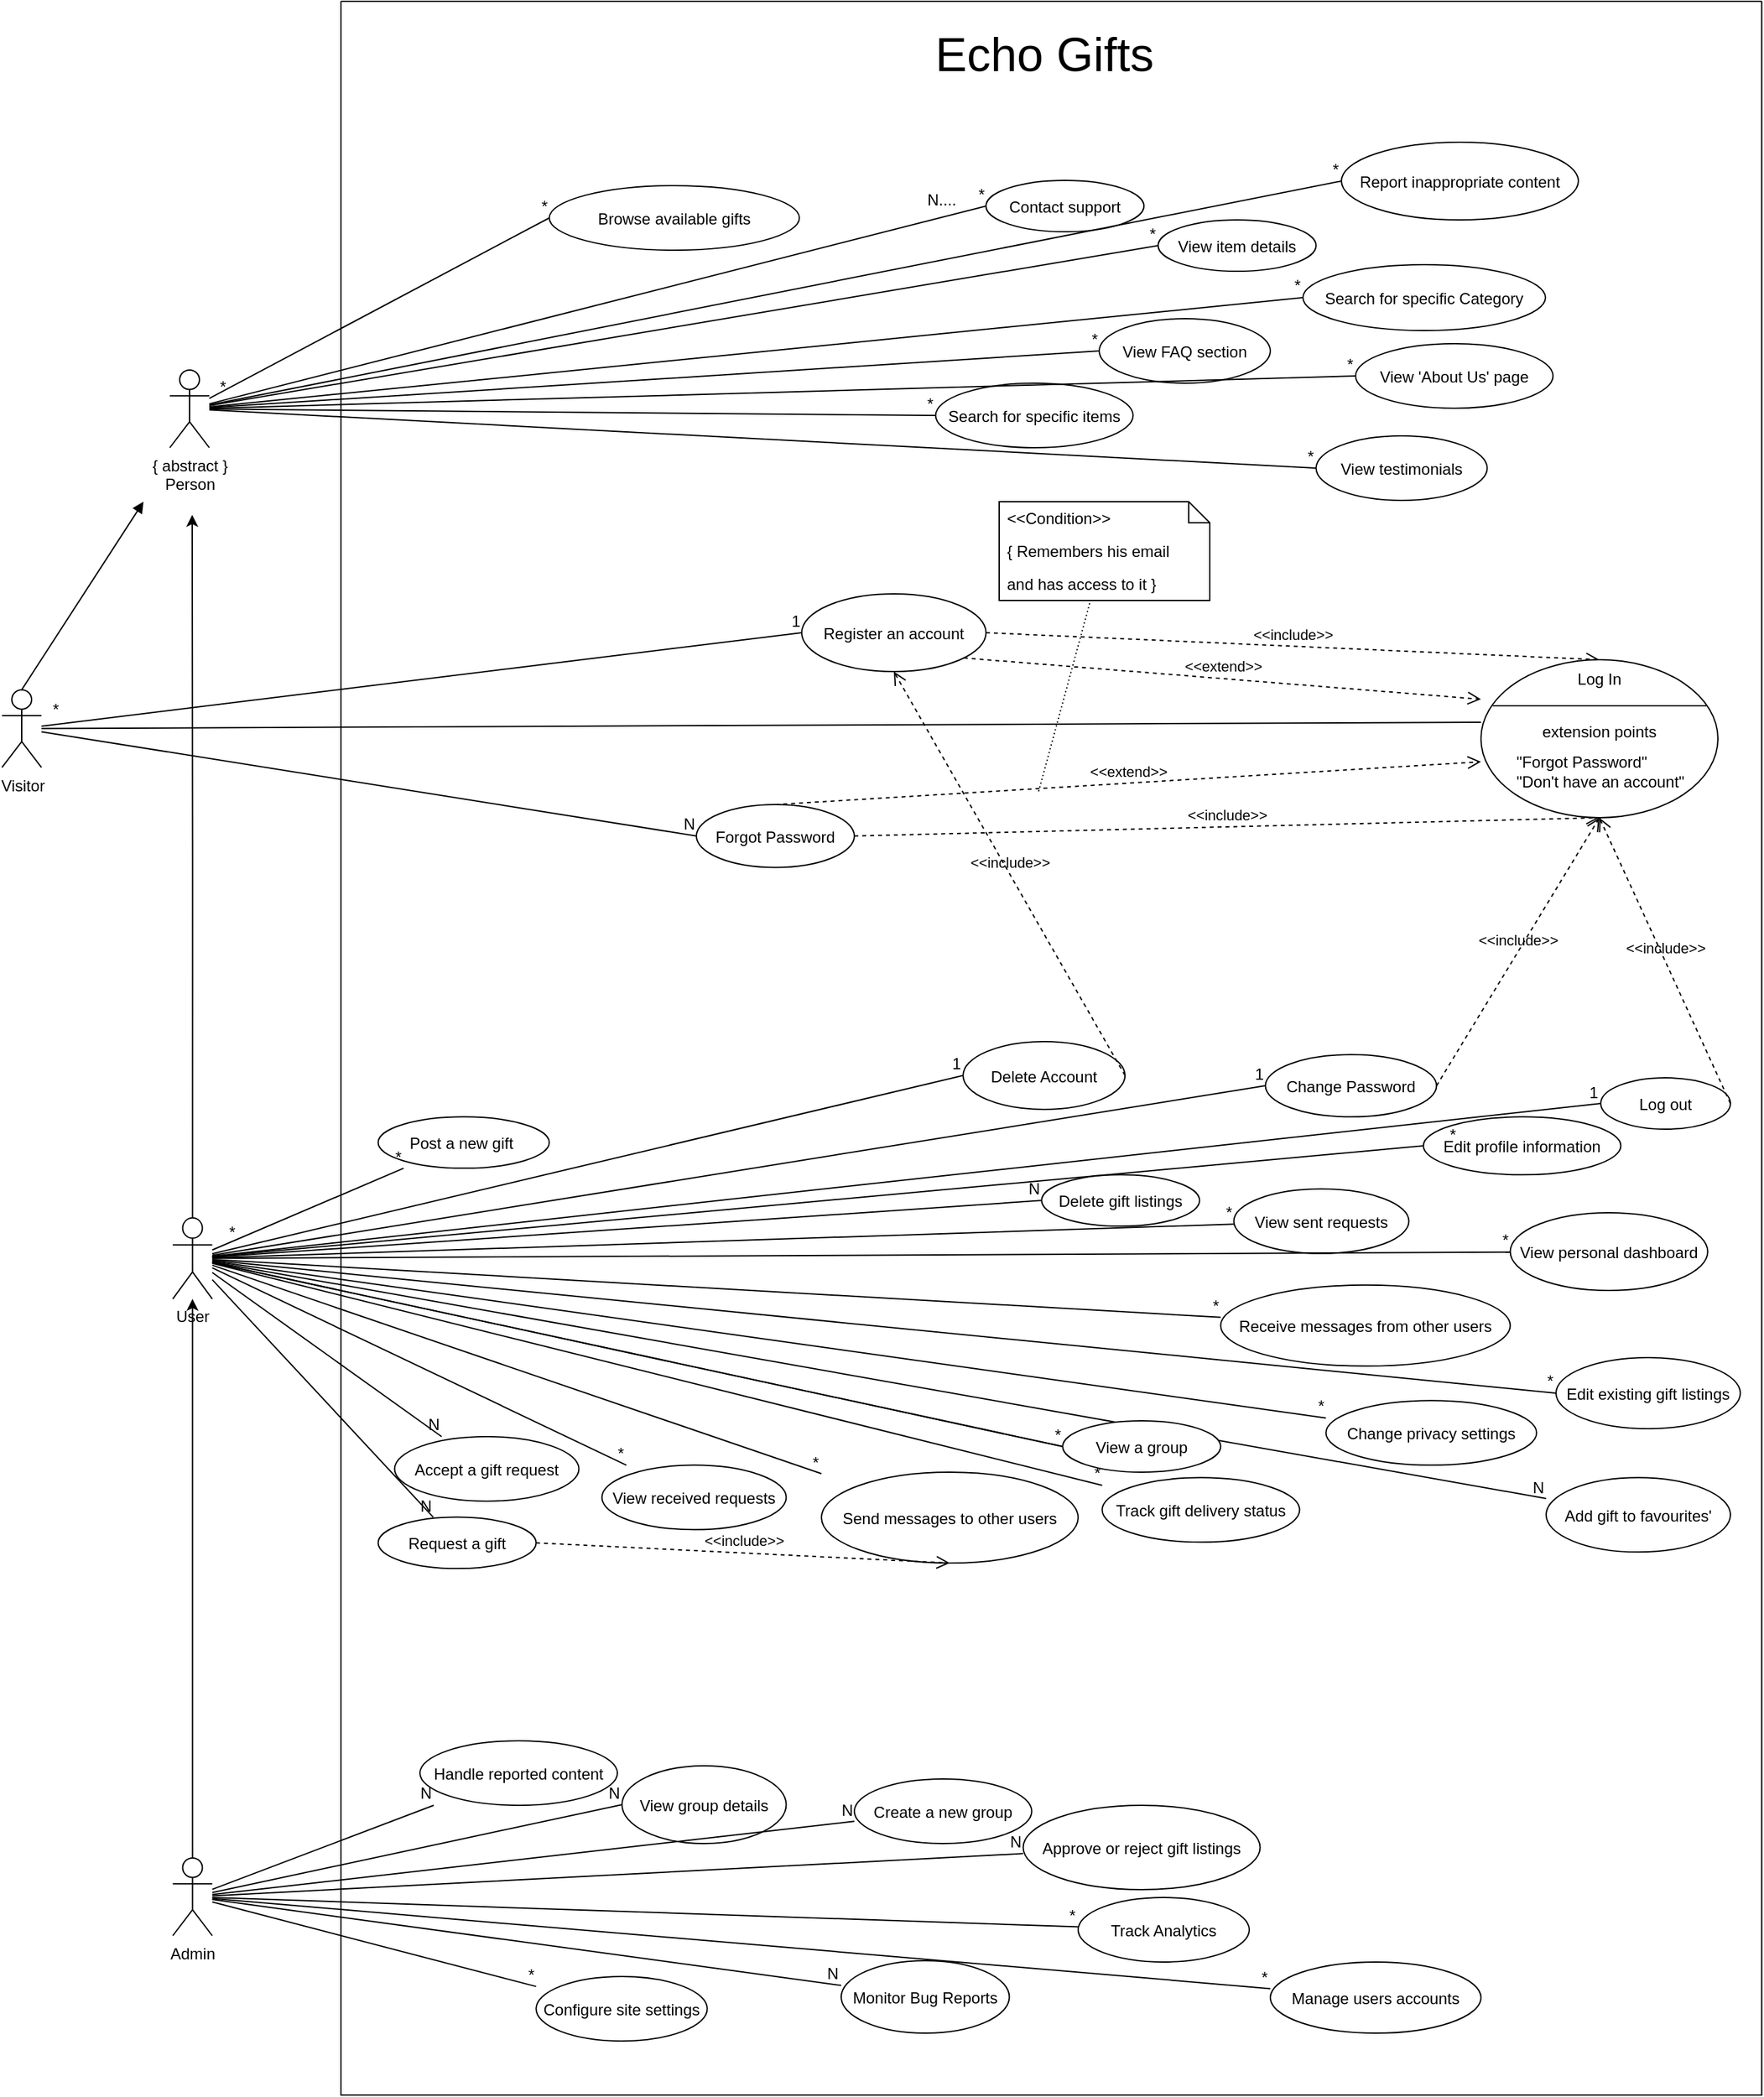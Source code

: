 <mxfile version="26.2.2">
  <diagram id="7AabvcQ5PqK9tYl_Zeco" name="Page-1">
    <mxGraphModel dx="1345" dy="1111" grid="1" gridSize="10" guides="1" tooltips="1" connect="1" arrows="1" fold="1" page="1" pageScale="1" pageWidth="827" pageHeight="1169" math="0" shadow="0">
      <root>
        <mxCell id="0" />
        <mxCell id="1" parent="0" />
        <mxCell id="e1KFGeW7uWI1qzYVCgny-10" value="&lt;div&gt;{ abstract }&lt;/div&gt;&lt;div&gt;Person&lt;/div&gt;" style="shape=umlActor;verticalLabelPosition=bottom;verticalAlign=top;html=1;outlineConnect=0;" vertex="1" parent="1">
          <mxGeometry x="400" y="920" width="30" height="59" as="geometry" />
        </mxCell>
        <mxCell id="e1KFGeW7uWI1qzYVCgny-11" style="edgeStyle=orthogonalEdgeStyle;rounded=0;orthogonalLoop=1;jettySize=auto;html=1;exitX=0.5;exitY=0;exitDx=0;exitDy=0;exitPerimeter=0;" edge="1" parent="1" source="e1KFGeW7uWI1qzYVCgny-35">
          <mxGeometry relative="1" as="geometry">
            <mxPoint x="417" y="1030" as="targetPoint" />
          </mxGeometry>
        </mxCell>
        <mxCell id="e1KFGeW7uWI1qzYVCgny-12" value="" style="endArrow=none;html=1;rounded=0;entryX=0;entryY=0.5;entryDx=0;entryDy=0;" edge="1" parent="1" source="e1KFGeW7uWI1qzYVCgny-10" target="e1KFGeW7uWI1qzYVCgny-25">
          <mxGeometry relative="1" as="geometry">
            <mxPoint x="466" y="960" as="sourcePoint" />
            <mxPoint x="721" y="829" as="targetPoint" />
          </mxGeometry>
        </mxCell>
        <mxCell id="e1KFGeW7uWI1qzYVCgny-13" value="*" style="resizable=0;html=1;whiteSpace=wrap;align=right;verticalAlign=bottom;" connectable="0" vertex="1" parent="e1KFGeW7uWI1qzYVCgny-12">
          <mxGeometry x="1" relative="1" as="geometry" />
        </mxCell>
        <mxCell id="e1KFGeW7uWI1qzYVCgny-14" value="*" style="text;html=1;align=center;verticalAlign=middle;resizable=0;points=[];autosize=1;strokeColor=none;fillColor=none;" vertex="1" parent="1">
          <mxGeometry x="425" y="918" width="30" height="30" as="geometry" />
        </mxCell>
        <mxCell id="e1KFGeW7uWI1qzYVCgny-15" value="" style="swimlane;startSize=0;" vertex="1" parent="1">
          <mxGeometry x="530" y="640" width="1079.25" height="1590" as="geometry" />
        </mxCell>
        <mxCell id="e1KFGeW7uWI1qzYVCgny-16" value="&lt;font style=&quot;font-size: 36px;&quot;&gt;Echo Gifts&lt;/font&gt;" style="text;html=1;align=center;verticalAlign=middle;resizable=0;points=[];autosize=1;strokeColor=none;fillColor=none;" vertex="1" parent="e1KFGeW7uWI1qzYVCgny-15">
          <mxGeometry x="439.1" y="10" width="190" height="60" as="geometry" />
        </mxCell>
        <mxCell id="e1KFGeW7uWI1qzYVCgny-17" value="Contact support" style="shape=ellipse;" vertex="1" parent="e1KFGeW7uWI1qzYVCgny-15">
          <mxGeometry x="490" y="136" width="120" height="39" as="geometry" />
        </mxCell>
        <mxCell id="e1KFGeW7uWI1qzYVCgny-18" value="N...." style="text;html=1;align=center;verticalAlign=middle;resizable=0;points=[];autosize=1;strokeColor=none;fillColor=none;" vertex="1" parent="e1KFGeW7uWI1qzYVCgny-15">
          <mxGeometry x="430.75" y="136" width="50" height="30" as="geometry" />
        </mxCell>
        <mxCell id="e1KFGeW7uWI1qzYVCgny-19" value="View testimonials" style="shape=ellipse;" vertex="1" parent="e1KFGeW7uWI1qzYVCgny-15">
          <mxGeometry x="740.75" y="330" width="130" height="49" as="geometry" />
        </mxCell>
        <mxCell id="e1KFGeW7uWI1qzYVCgny-20" value="View FAQ section" style="shape=ellipse;" vertex="1" parent="e1KFGeW7uWI1qzYVCgny-15">
          <mxGeometry x="576" y="241" width="130" height="49" as="geometry" />
        </mxCell>
        <mxCell id="e1KFGeW7uWI1qzYVCgny-21" value="View &#39;About Us&#39; page" style="shape=ellipse;" vertex="1" parent="e1KFGeW7uWI1qzYVCgny-15">
          <mxGeometry x="770.75" y="260" width="150" height="49" as="geometry" />
        </mxCell>
        <mxCell id="e1KFGeW7uWI1qzYVCgny-22" value="Report inappropriate content" style="shape=ellipse;" vertex="1" parent="e1KFGeW7uWI1qzYVCgny-15">
          <mxGeometry x="760" y="107" width="180" height="59" as="geometry" />
        </mxCell>
        <mxCell id="e1KFGeW7uWI1qzYVCgny-23" value="Search for specific Category" style="shape=ellipse;" vertex="1" parent="e1KFGeW7uWI1qzYVCgny-15">
          <mxGeometry x="730.75" y="200" width="184.25" height="50" as="geometry" />
        </mxCell>
        <mxCell id="e1KFGeW7uWI1qzYVCgny-24" value="View item details" style="shape=ellipse;" vertex="1" parent="e1KFGeW7uWI1qzYVCgny-15">
          <mxGeometry x="620.75" y="166" width="120" height="39" as="geometry" />
        </mxCell>
        <mxCell id="e1KFGeW7uWI1qzYVCgny-25" value="Browse available gifts" style="shape=ellipse;" vertex="1" parent="e1KFGeW7uWI1qzYVCgny-15">
          <mxGeometry x="158.25" y="140" width="190" height="49" as="geometry" />
        </mxCell>
        <mxCell id="e1KFGeW7uWI1qzYVCgny-26" value="Search for specific items" style="shape=ellipse;" vertex="1" parent="e1KFGeW7uWI1qzYVCgny-15">
          <mxGeometry x="451.75" y="290" width="150" height="49" as="geometry" />
        </mxCell>
        <mxCell id="e1KFGeW7uWI1qzYVCgny-27" value="Track Analytics" style="shape=ellipse;" vertex="1" parent="e1KFGeW7uWI1qzYVCgny-15">
          <mxGeometry x="560" y="1440" width="130" height="49" as="geometry" />
        </mxCell>
        <mxCell id="e1KFGeW7uWI1qzYVCgny-28" value="Create a new group" style="shape=ellipse;" vertex="1" parent="e1KFGeW7uWI1qzYVCgny-15">
          <mxGeometry x="390" y="1350" width="134.75" height="49" as="geometry" />
        </mxCell>
        <mxCell id="e1KFGeW7uWI1qzYVCgny-29" value="View group details" style="shape=ellipse;" vertex="1" parent="e1KFGeW7uWI1qzYVCgny-15">
          <mxGeometry x="213.5" y="1340" width="124.75" height="59" as="geometry" />
        </mxCell>
        <mxCell id="e1KFGeW7uWI1qzYVCgny-30" value="Manage users accounts" style="shape=ellipse;" vertex="1" parent="e1KFGeW7uWI1qzYVCgny-15">
          <mxGeometry x="706" y="1489" width="160" height="54" as="geometry" />
        </mxCell>
        <mxCell id="e1KFGeW7uWI1qzYVCgny-31" value="Approve or reject gift listings" style="shape=ellipse;" vertex="1" parent="e1KFGeW7uWI1qzYVCgny-15">
          <mxGeometry x="518.25" y="1370" width="180" height="64" as="geometry" />
        </mxCell>
        <mxCell id="e1KFGeW7uWI1qzYVCgny-32" value="Monitor Bug Reports" style="shape=ellipse;" vertex="1" parent="e1KFGeW7uWI1qzYVCgny-15">
          <mxGeometry x="380" y="1488" width="127.75" height="55" as="geometry" />
        </mxCell>
        <mxCell id="e1KFGeW7uWI1qzYVCgny-33" value="Handle reported content" style="shape=ellipse;" vertex="1" parent="e1KFGeW7uWI1qzYVCgny-15">
          <mxGeometry x="60" y="1321" width="150" height="49" as="geometry" />
        </mxCell>
        <mxCell id="e1KFGeW7uWI1qzYVCgny-34" value="Configure site settings" style="shape=ellipse;" vertex="1" parent="e1KFGeW7uWI1qzYVCgny-15">
          <mxGeometry x="148.25" y="1500" width="130" height="49" as="geometry" />
        </mxCell>
        <mxCell id="e1KFGeW7uWI1qzYVCgny-35" value="User" style="shape=umlActor;verticalLabelPosition=bottom;verticalAlign=top;html=1;outlineConnect=0;" vertex="1" parent="e1KFGeW7uWI1qzYVCgny-15">
          <mxGeometry x="-127.75" y="923.93" width="30" height="61.5" as="geometry" />
        </mxCell>
        <mxCell id="e1KFGeW7uWI1qzYVCgny-36" value="Post a new gift " style="shape=ellipse;" vertex="1" parent="e1KFGeW7uWI1qzYVCgny-15">
          <mxGeometry x="28.25" y="847.18" width="130" height="39" as="geometry" />
        </mxCell>
        <mxCell id="e1KFGeW7uWI1qzYVCgny-37" value="Request a gift" style="shape=ellipse;" vertex="1" parent="e1KFGeW7uWI1qzYVCgny-15">
          <mxGeometry x="28.25" y="1151.18" width="120" height="39" as="geometry" />
        </mxCell>
        <mxCell id="e1KFGeW7uWI1qzYVCgny-38" value="Accept a gift request" style="shape=ellipse;" vertex="1" parent="e1KFGeW7uWI1qzYVCgny-15">
          <mxGeometry x="40.75" y="1090" width="140" height="49" as="geometry" />
        </mxCell>
        <mxCell id="e1KFGeW7uWI1qzYVCgny-39" value="View received requests" style="shape=ellipse;" vertex="1" parent="e1KFGeW7uWI1qzYVCgny-15">
          <mxGeometry x="198.25" y="1111.68" width="140" height="49" as="geometry" />
        </mxCell>
        <mxCell id="e1KFGeW7uWI1qzYVCgny-40" value="Edit profile information" style="shape=ellipse;" vertex="1" parent="e1KFGeW7uWI1qzYVCgny-15">
          <mxGeometry x="822.25" y="847.18" width="150" height="44" as="geometry" />
        </mxCell>
        <mxCell id="e1KFGeW7uWI1qzYVCgny-41" value="Edit existing gift listings" style="shape=ellipse;" vertex="1" parent="e1KFGeW7uWI1qzYVCgny-15">
          <mxGeometry x="923" y="1030" width="140" height="54" as="geometry" />
        </mxCell>
        <mxCell id="e1KFGeW7uWI1qzYVCgny-42" value="View personal dashboard" style="shape=ellipse;" vertex="1" parent="e1KFGeW7uWI1qzYVCgny-15">
          <mxGeometry x="888.25" y="920" width="150" height="59" as="geometry" />
        </mxCell>
        <mxCell id="e1KFGeW7uWI1qzYVCgny-43" value="Log out" style="shape=ellipse;" vertex="1" parent="e1KFGeW7uWI1qzYVCgny-15">
          <mxGeometry x="957" y="817.5" width="98.5" height="39" as="geometry" />
        </mxCell>
        <mxCell id="e1KFGeW7uWI1qzYVCgny-44" value="Change Password" style="shape=ellipse;" vertex="1" parent="e1KFGeW7uWI1qzYVCgny-15">
          <mxGeometry x="702.25" y="799.93" width="130" height="47.25" as="geometry" />
        </mxCell>
        <mxCell id="e1KFGeW7uWI1qzYVCgny-45" value="View sent requests" style="shape=ellipse;" vertex="1" parent="e1KFGeW7uWI1qzYVCgny-15">
          <mxGeometry x="678.25" y="901.93" width="133" height="49" as="geometry" />
        </mxCell>
        <mxCell id="e1KFGeW7uWI1qzYVCgny-46" value="Track gift delivery status" style="shape=ellipse;" vertex="1" parent="e1KFGeW7uWI1qzYVCgny-15">
          <mxGeometry x="578.25" y="1121.18" width="150" height="49" as="geometry" />
        </mxCell>
        <mxCell id="e1KFGeW7uWI1qzYVCgny-47" value="Receive messages from other users" style="shape=ellipse;" vertex="1" parent="e1KFGeW7uWI1qzYVCgny-15">
          <mxGeometry x="668.25" y="974.93" width="220" height="61.5" as="geometry" />
        </mxCell>
        <mxCell id="e1KFGeW7uWI1qzYVCgny-48" value="Change privacy settings" style="shape=ellipse;" vertex="1" parent="e1KFGeW7uWI1qzYVCgny-15">
          <mxGeometry x="748.25" y="1062.68" width="160" height="49" as="geometry" />
        </mxCell>
        <mxCell id="e1KFGeW7uWI1qzYVCgny-49" style="edgeStyle=orthogonalEdgeStyle;rounded=0;orthogonalLoop=1;jettySize=auto;html=1;exitX=0.5;exitY=1;exitDx=0;exitDy=0;" edge="1" parent="e1KFGeW7uWI1qzYVCgny-15" source="e1KFGeW7uWI1qzYVCgny-48" target="e1KFGeW7uWI1qzYVCgny-48">
          <mxGeometry relative="1" as="geometry" />
        </mxCell>
        <mxCell id="e1KFGeW7uWI1qzYVCgny-50" value="Send messages to other users" style="shape=ellipse;" vertex="1" parent="e1KFGeW7uWI1qzYVCgny-15">
          <mxGeometry x="365" y="1117" width="195" height="69" as="geometry" />
        </mxCell>
        <mxCell id="e1KFGeW7uWI1qzYVCgny-51" value="Delete Account" style="shape=ellipse;" vertex="1" parent="e1KFGeW7uWI1qzYVCgny-15">
          <mxGeometry x="472.6" y="790" width="123" height="51.5" as="geometry" />
        </mxCell>
        <mxCell id="e1KFGeW7uWI1qzYVCgny-52" value="Add gift to favourites&#39;" style="shape=ellipse;" vertex="1" parent="e1KFGeW7uWI1qzYVCgny-15">
          <mxGeometry x="915.5" y="1121.18" width="140" height="56.5" as="geometry" />
        </mxCell>
        <mxCell id="e1KFGeW7uWI1qzYVCgny-53" value="Delete gift listings" style="shape=ellipse;" vertex="1" parent="e1KFGeW7uWI1qzYVCgny-15">
          <mxGeometry x="532.25" y="891.18" width="120" height="39" as="geometry" />
        </mxCell>
        <mxCell id="e1KFGeW7uWI1qzYVCgny-54" value="" style="endArrow=none;html=1;rounded=0;" edge="1" parent="e1KFGeW7uWI1qzYVCgny-15" source="e1KFGeW7uWI1qzYVCgny-35" target="e1KFGeW7uWI1qzYVCgny-36">
          <mxGeometry relative="1" as="geometry">
            <mxPoint x="-237.75" y="678" as="sourcePoint" />
            <mxPoint x="277.25" y="697" as="targetPoint" />
          </mxGeometry>
        </mxCell>
        <mxCell id="e1KFGeW7uWI1qzYVCgny-55" value="*" style="resizable=0;html=1;whiteSpace=wrap;align=right;verticalAlign=bottom;" connectable="0" vertex="1" parent="e1KFGeW7uWI1qzYVCgny-54">
          <mxGeometry x="1" relative="1" as="geometry" />
        </mxCell>
        <mxCell id="e1KFGeW7uWI1qzYVCgny-56" value="" style="endArrow=none;html=1;rounded=0;" edge="1" parent="e1KFGeW7uWI1qzYVCgny-15" source="e1KFGeW7uWI1qzYVCgny-35" target="e1KFGeW7uWI1qzYVCgny-37">
          <mxGeometry relative="1" as="geometry">
            <mxPoint x="-75.25" y="750" as="sourcePoint" />
            <mxPoint x="439.75" y="769" as="targetPoint" />
          </mxGeometry>
        </mxCell>
        <mxCell id="e1KFGeW7uWI1qzYVCgny-57" value="N" style="resizable=0;html=1;whiteSpace=wrap;align=right;verticalAlign=bottom;" connectable="0" vertex="1" parent="e1KFGeW7uWI1qzYVCgny-56">
          <mxGeometry x="1" relative="1" as="geometry" />
        </mxCell>
        <mxCell id="e1KFGeW7uWI1qzYVCgny-58" value="" style="endArrow=none;html=1;rounded=0;" edge="1" parent="e1KFGeW7uWI1qzYVCgny-15" source="e1KFGeW7uWI1qzYVCgny-35" target="e1KFGeW7uWI1qzYVCgny-38">
          <mxGeometry relative="1" as="geometry">
            <mxPoint x="88.25" y="730" as="sourcePoint" />
            <mxPoint x="603.25" y="749" as="targetPoint" />
          </mxGeometry>
        </mxCell>
        <mxCell id="e1KFGeW7uWI1qzYVCgny-59" value="N" style="resizable=0;html=1;whiteSpace=wrap;align=right;verticalAlign=bottom;" connectable="0" vertex="1" parent="e1KFGeW7uWI1qzYVCgny-58">
          <mxGeometry x="1" relative="1" as="geometry" />
        </mxCell>
        <mxCell id="e1KFGeW7uWI1qzYVCgny-60" value="*" style="text;html=1;align=center;verticalAlign=middle;resizable=0;points=[];autosize=1;strokeColor=none;fillColor=none;" vertex="1" parent="e1KFGeW7uWI1qzYVCgny-15">
          <mxGeometry x="-97.75" y="920" width="30" height="30" as="geometry" />
        </mxCell>
        <mxCell id="e1KFGeW7uWI1qzYVCgny-61" value="" style="endArrow=none;html=1;rounded=0;entryX=0;entryY=0.5;entryDx=0;entryDy=0;" edge="1" parent="e1KFGeW7uWI1qzYVCgny-15" source="e1KFGeW7uWI1qzYVCgny-35" target="e1KFGeW7uWI1qzYVCgny-53">
          <mxGeometry relative="1" as="geometry">
            <mxPoint x="-207.75" y="708" as="sourcePoint" />
            <mxPoint x="307.25" y="727" as="targetPoint" />
          </mxGeometry>
        </mxCell>
        <mxCell id="e1KFGeW7uWI1qzYVCgny-62" value="N" style="resizable=0;html=1;whiteSpace=wrap;align=right;verticalAlign=bottom;" connectable="0" vertex="1" parent="e1KFGeW7uWI1qzYVCgny-61">
          <mxGeometry x="1" relative="1" as="geometry" />
        </mxCell>
        <mxCell id="e1KFGeW7uWI1qzYVCgny-63" value="" style="endArrow=none;html=1;rounded=0;" edge="1" parent="e1KFGeW7uWI1qzYVCgny-15" source="e1KFGeW7uWI1qzYVCgny-35" target="e1KFGeW7uWI1qzYVCgny-39">
          <mxGeometry relative="1" as="geometry">
            <mxPoint x="-197.75" y="718" as="sourcePoint" />
            <mxPoint x="317.25" y="737" as="targetPoint" />
          </mxGeometry>
        </mxCell>
        <mxCell id="e1KFGeW7uWI1qzYVCgny-64" value="*" style="resizable=0;html=1;whiteSpace=wrap;align=right;verticalAlign=bottom;" connectable="0" vertex="1" parent="e1KFGeW7uWI1qzYVCgny-63">
          <mxGeometry x="1" relative="1" as="geometry" />
        </mxCell>
        <mxCell id="e1KFGeW7uWI1qzYVCgny-65" value="" style="endArrow=none;html=1;rounded=0;entryX=0;entryY=0.5;entryDx=0;entryDy=0;" edge="1" parent="e1KFGeW7uWI1qzYVCgny-15" source="e1KFGeW7uWI1qzYVCgny-35" target="e1KFGeW7uWI1qzYVCgny-40">
          <mxGeometry relative="1" as="geometry">
            <mxPoint x="-187.75" y="728" as="sourcePoint" />
            <mxPoint x="327.25" y="747" as="targetPoint" />
          </mxGeometry>
        </mxCell>
        <mxCell id="e1KFGeW7uWI1qzYVCgny-66" value="*" style="resizable=0;html=1;whiteSpace=wrap;align=right;verticalAlign=bottom;" connectable="0" vertex="1" parent="e1KFGeW7uWI1qzYVCgny-65">
          <mxGeometry x="1" relative="1" as="geometry">
            <mxPoint x="26" as="offset" />
          </mxGeometry>
        </mxCell>
        <mxCell id="e1KFGeW7uWI1qzYVCgny-67" value="" style="endArrow=none;html=1;rounded=0;entryX=0;entryY=0.5;entryDx=0;entryDy=0;" edge="1" parent="e1KFGeW7uWI1qzYVCgny-15" source="e1KFGeW7uWI1qzYVCgny-35" target="e1KFGeW7uWI1qzYVCgny-41">
          <mxGeometry relative="1" as="geometry">
            <mxPoint x="-177.75" y="738" as="sourcePoint" />
            <mxPoint x="337.25" y="757" as="targetPoint" />
          </mxGeometry>
        </mxCell>
        <mxCell id="e1KFGeW7uWI1qzYVCgny-68" value="*" style="resizable=0;html=1;whiteSpace=wrap;align=right;verticalAlign=bottom;" connectable="0" vertex="1" parent="e1KFGeW7uWI1qzYVCgny-67">
          <mxGeometry x="1" relative="1" as="geometry" />
        </mxCell>
        <mxCell id="e1KFGeW7uWI1qzYVCgny-69" value="" style="endArrow=none;html=1;rounded=0;" edge="1" parent="e1KFGeW7uWI1qzYVCgny-15" source="e1KFGeW7uWI1qzYVCgny-35" target="e1KFGeW7uWI1qzYVCgny-42">
          <mxGeometry relative="1" as="geometry">
            <mxPoint x="-167.75" y="748" as="sourcePoint" />
            <mxPoint x="347.25" y="767" as="targetPoint" />
          </mxGeometry>
        </mxCell>
        <mxCell id="e1KFGeW7uWI1qzYVCgny-70" value="*" style="resizable=0;html=1;whiteSpace=wrap;align=right;verticalAlign=bottom;" connectable="0" vertex="1" parent="e1KFGeW7uWI1qzYVCgny-69">
          <mxGeometry x="1" relative="1" as="geometry" />
        </mxCell>
        <mxCell id="e1KFGeW7uWI1qzYVCgny-71" value="" style="endArrow=none;html=1;rounded=0;entryX=0;entryY=0.5;entryDx=0;entryDy=0;" edge="1" parent="e1KFGeW7uWI1qzYVCgny-15" source="e1KFGeW7uWI1qzYVCgny-35" target="e1KFGeW7uWI1qzYVCgny-43">
          <mxGeometry relative="1" as="geometry">
            <mxPoint x="-157.75" y="758" as="sourcePoint" />
            <mxPoint x="357.25" y="777" as="targetPoint" />
          </mxGeometry>
        </mxCell>
        <mxCell id="e1KFGeW7uWI1qzYVCgny-72" value="1" style="resizable=0;html=1;whiteSpace=wrap;align=right;verticalAlign=bottom;" connectable="0" vertex="1" parent="e1KFGeW7uWI1qzYVCgny-71">
          <mxGeometry x="1" relative="1" as="geometry" />
        </mxCell>
        <mxCell id="e1KFGeW7uWI1qzYVCgny-73" value="" style="endArrow=none;html=1;rounded=0;entryX=0;entryY=0.5;entryDx=0;entryDy=0;" edge="1" parent="e1KFGeW7uWI1qzYVCgny-15" source="e1KFGeW7uWI1qzYVCgny-35" target="e1KFGeW7uWI1qzYVCgny-44">
          <mxGeometry relative="1" as="geometry">
            <mxPoint x="-147.75" y="768" as="sourcePoint" />
            <mxPoint x="367.25" y="787" as="targetPoint" />
          </mxGeometry>
        </mxCell>
        <mxCell id="e1KFGeW7uWI1qzYVCgny-74" value="1" style="resizable=0;html=1;whiteSpace=wrap;align=right;verticalAlign=bottom;" connectable="0" vertex="1" parent="e1KFGeW7uWI1qzYVCgny-73">
          <mxGeometry x="1" relative="1" as="geometry" />
        </mxCell>
        <mxCell id="e1KFGeW7uWI1qzYVCgny-75" value="" style="endArrow=none;html=1;rounded=0;entryX=0;entryY=0.5;entryDx=0;entryDy=0;" edge="1" parent="e1KFGeW7uWI1qzYVCgny-15" source="e1KFGeW7uWI1qzYVCgny-35" target="e1KFGeW7uWI1qzYVCgny-92">
          <mxGeometry relative="1" as="geometry">
            <mxPoint x="-87.75" y="886" as="sourcePoint" />
            <mxPoint x="62.25" y="790" as="targetPoint" />
          </mxGeometry>
        </mxCell>
        <mxCell id="e1KFGeW7uWI1qzYVCgny-76" value="*" style="resizable=0;html=1;whiteSpace=wrap;align=right;verticalAlign=bottom;" connectable="0" vertex="1" parent="e1KFGeW7uWI1qzYVCgny-75">
          <mxGeometry x="1" relative="1" as="geometry" />
        </mxCell>
        <mxCell id="e1KFGeW7uWI1qzYVCgny-77" value="" style="endArrow=none;html=1;rounded=0;" edge="1" parent="e1KFGeW7uWI1qzYVCgny-15" source="e1KFGeW7uWI1qzYVCgny-35" target="e1KFGeW7uWI1qzYVCgny-45">
          <mxGeometry relative="1" as="geometry">
            <mxPoint x="-77.75" y="896" as="sourcePoint" />
            <mxPoint x="72.25" y="800" as="targetPoint" />
          </mxGeometry>
        </mxCell>
        <mxCell id="e1KFGeW7uWI1qzYVCgny-78" value="*" style="resizable=0;html=1;whiteSpace=wrap;align=right;verticalAlign=bottom;" connectable="0" vertex="1" parent="e1KFGeW7uWI1qzYVCgny-77">
          <mxGeometry x="1" relative="1" as="geometry" />
        </mxCell>
        <mxCell id="e1KFGeW7uWI1qzYVCgny-79" value="" style="endArrow=none;html=1;rounded=0;" edge="1" parent="e1KFGeW7uWI1qzYVCgny-15" source="e1KFGeW7uWI1qzYVCgny-35" target="e1KFGeW7uWI1qzYVCgny-46">
          <mxGeometry relative="1" as="geometry">
            <mxPoint x="-67.75" y="906" as="sourcePoint" />
            <mxPoint x="82.25" y="810" as="targetPoint" />
          </mxGeometry>
        </mxCell>
        <mxCell id="e1KFGeW7uWI1qzYVCgny-80" value="*" style="resizable=0;html=1;whiteSpace=wrap;align=right;verticalAlign=bottom;" connectable="0" vertex="1" parent="e1KFGeW7uWI1qzYVCgny-79">
          <mxGeometry x="1" relative="1" as="geometry" />
        </mxCell>
        <mxCell id="e1KFGeW7uWI1qzYVCgny-81" value="" style="endArrow=none;html=1;rounded=0;" edge="1" parent="e1KFGeW7uWI1qzYVCgny-15" source="e1KFGeW7uWI1qzYVCgny-35" target="e1KFGeW7uWI1qzYVCgny-47">
          <mxGeometry relative="1" as="geometry">
            <mxPoint x="-57.75" y="916" as="sourcePoint" />
            <mxPoint x="92.25" y="820" as="targetPoint" />
          </mxGeometry>
        </mxCell>
        <mxCell id="e1KFGeW7uWI1qzYVCgny-82" value="*" style="resizable=0;html=1;whiteSpace=wrap;align=right;verticalAlign=bottom;" connectable="0" vertex="1" parent="e1KFGeW7uWI1qzYVCgny-81">
          <mxGeometry x="1" relative="1" as="geometry" />
        </mxCell>
        <mxCell id="e1KFGeW7uWI1qzYVCgny-83" value="" style="endArrow=none;html=1;rounded=0;" edge="1" parent="e1KFGeW7uWI1qzYVCgny-15" source="e1KFGeW7uWI1qzYVCgny-35" target="e1KFGeW7uWI1qzYVCgny-48">
          <mxGeometry relative="1" as="geometry">
            <mxPoint x="-47.75" y="926" as="sourcePoint" />
            <mxPoint x="102.25" y="830" as="targetPoint" />
          </mxGeometry>
        </mxCell>
        <mxCell id="e1KFGeW7uWI1qzYVCgny-84" value="*" style="resizable=0;html=1;whiteSpace=wrap;align=right;verticalAlign=bottom;" connectable="0" vertex="1" parent="e1KFGeW7uWI1qzYVCgny-83">
          <mxGeometry x="1" relative="1" as="geometry" />
        </mxCell>
        <mxCell id="e1KFGeW7uWI1qzYVCgny-85" value="" style="endArrow=none;html=1;rounded=0;" edge="1" parent="e1KFGeW7uWI1qzYVCgny-15" source="e1KFGeW7uWI1qzYVCgny-35" target="e1KFGeW7uWI1qzYVCgny-50">
          <mxGeometry relative="1" as="geometry">
            <mxPoint x="-37.75" y="936" as="sourcePoint" />
            <mxPoint x="112.25" y="840" as="targetPoint" />
          </mxGeometry>
        </mxCell>
        <mxCell id="e1KFGeW7uWI1qzYVCgny-86" value="*" style="resizable=0;html=1;whiteSpace=wrap;align=right;verticalAlign=bottom;" connectable="0" vertex="1" parent="e1KFGeW7uWI1qzYVCgny-85">
          <mxGeometry x="1" relative="1" as="geometry" />
        </mxCell>
        <mxCell id="e1KFGeW7uWI1qzYVCgny-87" value="" style="endArrow=none;html=1;rounded=0;entryX=0;entryY=0.5;entryDx=0;entryDy=0;" edge="1" parent="e1KFGeW7uWI1qzYVCgny-15" source="e1KFGeW7uWI1qzYVCgny-35" target="e1KFGeW7uWI1qzYVCgny-51">
          <mxGeometry relative="1" as="geometry">
            <mxPoint x="-27.75" y="1064" as="sourcePoint" />
            <mxPoint x="122.25" y="968" as="targetPoint" />
          </mxGeometry>
        </mxCell>
        <mxCell id="e1KFGeW7uWI1qzYVCgny-88" value="1" style="resizable=0;html=1;whiteSpace=wrap;align=right;verticalAlign=bottom;" connectable="0" vertex="1" parent="e1KFGeW7uWI1qzYVCgny-87">
          <mxGeometry x="1" relative="1" as="geometry" />
        </mxCell>
        <mxCell id="e1KFGeW7uWI1qzYVCgny-89" value="" style="endArrow=none;html=1;rounded=0;" edge="1" parent="e1KFGeW7uWI1qzYVCgny-15" source="e1KFGeW7uWI1qzYVCgny-35" target="e1KFGeW7uWI1qzYVCgny-52">
          <mxGeometry relative="1" as="geometry">
            <mxPoint x="-17.75" y="956" as="sourcePoint" />
            <mxPoint x="132.25" y="860" as="targetPoint" />
          </mxGeometry>
        </mxCell>
        <mxCell id="e1KFGeW7uWI1qzYVCgny-90" value="N" style="resizable=0;html=1;whiteSpace=wrap;align=right;verticalAlign=bottom;" connectable="0" vertex="1" parent="e1KFGeW7uWI1qzYVCgny-89">
          <mxGeometry x="1" relative="1" as="geometry" />
        </mxCell>
        <mxCell id="e1KFGeW7uWI1qzYVCgny-91" value="" style="endArrow=none;html=1;rounded=0;entryX=0;entryY=0.5;entryDx=0;entryDy=0;" edge="1" parent="e1KFGeW7uWI1qzYVCgny-15" source="e1KFGeW7uWI1qzYVCgny-35" target="e1KFGeW7uWI1qzYVCgny-92">
          <mxGeometry relative="1" as="geometry">
            <mxPoint x="-97.75" y="887" as="sourcePoint" />
            <mxPoint x="932.25" y="989" as="targetPoint" />
          </mxGeometry>
        </mxCell>
        <mxCell id="e1KFGeW7uWI1qzYVCgny-92" value="View a group" style="shape=ellipse;" vertex="1" parent="e1KFGeW7uWI1qzYVCgny-15">
          <mxGeometry x="548.25" y="1078" width="120" height="39" as="geometry" />
        </mxCell>
        <mxCell id="e1KFGeW7uWI1qzYVCgny-93" value="Visitor&lt;div&gt;&lt;br&gt;&lt;/div&gt;" style="shape=umlActor;verticalLabelPosition=bottom;verticalAlign=top;html=1;outlineConnect=0;" vertex="1" parent="e1KFGeW7uWI1qzYVCgny-15">
          <mxGeometry x="-257.5" y="522.82" width="30" height="59" as="geometry" />
        </mxCell>
        <mxCell id="e1KFGeW7uWI1qzYVCgny-94" value="" style="html=1;verticalAlign=bottom;labelBackgroundColor=none;endArrow=block;endFill=1;rounded=0;exitX=0.5;exitY=0;exitDx=0;exitDy=0;exitPerimeter=0;" edge="1" parent="e1KFGeW7uWI1qzYVCgny-15" source="e1KFGeW7uWI1qzYVCgny-93">
          <mxGeometry width="160" relative="1" as="geometry">
            <mxPoint x="-197.5" y="655" as="sourcePoint" />
            <mxPoint x="-150" y="380" as="targetPoint" />
          </mxGeometry>
        </mxCell>
        <mxCell id="e1KFGeW7uWI1qzYVCgny-95" value="Register an account" style="shape=ellipse;" vertex="1" parent="e1KFGeW7uWI1qzYVCgny-15">
          <mxGeometry x="350" y="450" width="140" height="59" as="geometry" />
        </mxCell>
        <mxCell id="e1KFGeW7uWI1qzYVCgny-96" value="Forgot Password" style="shape=ellipse;" vertex="1" parent="e1KFGeW7uWI1qzYVCgny-15">
          <mxGeometry x="270" y="610.0" width="120" height="47.75" as="geometry" />
        </mxCell>
        <mxCell id="e1KFGeW7uWI1qzYVCgny-97" value="" style="endArrow=none;html=1;rounded=0;entryX=0;entryY=0.5;entryDx=0;entryDy=0;" edge="1" parent="e1KFGeW7uWI1qzYVCgny-15" source="e1KFGeW7uWI1qzYVCgny-93" target="e1KFGeW7uWI1qzYVCgny-96">
          <mxGeometry relative="1" as="geometry">
            <mxPoint x="12.5" y="461" as="sourcePoint" />
            <mxPoint x="227.5" y="410" as="targetPoint" />
          </mxGeometry>
        </mxCell>
        <mxCell id="e1KFGeW7uWI1qzYVCgny-98" value="N" style="resizable=0;html=1;whiteSpace=wrap;align=right;verticalAlign=bottom;" connectable="0" vertex="1" parent="e1KFGeW7uWI1qzYVCgny-97">
          <mxGeometry x="1" relative="1" as="geometry" />
        </mxCell>
        <mxCell id="e1KFGeW7uWI1qzYVCgny-99" value="" style="endArrow=none;html=1;rounded=0;entryX=0;entryY=0.5;entryDx=0;entryDy=0;" edge="1" parent="e1KFGeW7uWI1qzYVCgny-15" source="e1KFGeW7uWI1qzYVCgny-93" target="e1KFGeW7uWI1qzYVCgny-95">
          <mxGeometry relative="1" as="geometry">
            <mxPoint x="22.5" y="471" as="sourcePoint" />
            <mxPoint x="237.5" y="420" as="targetPoint" />
          </mxGeometry>
        </mxCell>
        <mxCell id="e1KFGeW7uWI1qzYVCgny-100" value="1" style="resizable=0;html=1;whiteSpace=wrap;align=right;verticalAlign=bottom;" connectable="0" vertex="1" parent="e1KFGeW7uWI1qzYVCgny-99">
          <mxGeometry x="1" relative="1" as="geometry" />
        </mxCell>
        <mxCell id="e1KFGeW7uWI1qzYVCgny-101" value="" style="endArrow=none;html=1;rounded=0;entryX=0;entryY=0.25;entryDx=0;entryDy=0;" edge="1" parent="e1KFGeW7uWI1qzYVCgny-15" source="e1KFGeW7uWI1qzYVCgny-93" target="e1KFGeW7uWI1qzYVCgny-110">
          <mxGeometry relative="1" as="geometry">
            <mxPoint x="32.5" y="481" as="sourcePoint" />
            <mxPoint x="771" y="560" as="targetPoint" />
          </mxGeometry>
        </mxCell>
        <mxCell id="e1KFGeW7uWI1qzYVCgny-102" value="*" style="text;html=1;align=center;verticalAlign=middle;resizable=0;points=[];autosize=1;strokeColor=none;fillColor=none;" vertex="1" parent="e1KFGeW7uWI1qzYVCgny-15">
          <mxGeometry x="-232.5" y="523" width="30" height="30" as="geometry" />
        </mxCell>
        <mxCell id="e1KFGeW7uWI1qzYVCgny-103" value="&amp;lt;&amp;lt;include&amp;gt;&amp;gt;" style="endArrow=open;startArrow=none;endFill=0;startFill=0;endSize=8;html=1;verticalAlign=bottom;dashed=1;labelBackgroundColor=none;rounded=0;exitX=1;exitY=0.5;exitDx=0;exitDy=0;entryX=0.5;entryY=0;entryDx=0;entryDy=0;" edge="1" parent="e1KFGeW7uWI1qzYVCgny-15" source="e1KFGeW7uWI1qzYVCgny-95" target="e1KFGeW7uWI1qzYVCgny-108">
          <mxGeometry width="160" relative="1" as="geometry">
            <mxPoint x="460" y="390" as="sourcePoint" />
            <mxPoint x="823" y="538" as="targetPoint" />
          </mxGeometry>
        </mxCell>
        <mxCell id="e1KFGeW7uWI1qzYVCgny-104" value="&amp;lt;&amp;lt;include&amp;gt;&amp;gt;" style="endArrow=open;startArrow=none;endFill=0;startFill=0;endSize=8;html=1;verticalAlign=bottom;dashed=1;labelBackgroundColor=none;rounded=0;exitX=1;exitY=0.5;exitDx=0;exitDy=0;entryX=0.5;entryY=1;entryDx=0;entryDy=0;" edge="1" parent="e1KFGeW7uWI1qzYVCgny-15" source="e1KFGeW7uWI1qzYVCgny-96" target="e1KFGeW7uWI1qzYVCgny-107">
          <mxGeometry width="160" relative="1" as="geometry">
            <mxPoint x="500" y="490" as="sourcePoint" />
            <mxPoint x="823.4" y="581.19" as="targetPoint" />
          </mxGeometry>
        </mxCell>
        <mxCell id="e1KFGeW7uWI1qzYVCgny-105" value="&amp;lt;&amp;lt;include&amp;gt;&amp;gt;" style="endArrow=open;startArrow=none;endFill=0;startFill=0;endSize=8;html=1;verticalAlign=bottom;dashed=1;labelBackgroundColor=none;rounded=0;exitX=1;exitY=0.5;exitDx=0;exitDy=0;entryX=0.5;entryY=1;entryDx=0;entryDy=0;" edge="1" parent="e1KFGeW7uWI1qzYVCgny-15" source="e1KFGeW7uWI1qzYVCgny-51" target="e1KFGeW7uWI1qzYVCgny-95">
          <mxGeometry width="160" relative="1" as="geometry">
            <mxPoint x="510" y="500" as="sourcePoint" />
            <mxPoint x="790" y="580" as="targetPoint" />
          </mxGeometry>
        </mxCell>
        <mxCell id="e1KFGeW7uWI1qzYVCgny-106" value="&amp;lt;&amp;lt;include&amp;gt;&amp;gt;" style="endArrow=open;startArrow=none;endFill=0;startFill=0;endSize=8;html=1;verticalAlign=bottom;dashed=1;labelBackgroundColor=none;rounded=0;exitX=1;exitY=0.5;exitDx=0;exitDy=0;entryX=0.5;entryY=1;entryDx=0;entryDy=0;" edge="1" parent="e1KFGeW7uWI1qzYVCgny-15" source="e1KFGeW7uWI1qzYVCgny-37" target="e1KFGeW7uWI1qzYVCgny-50">
          <mxGeometry width="160" relative="1" as="geometry">
            <mxPoint x="504.25" y="1378.18" as="sourcePoint" />
            <mxPoint x="278.25" y="1121.18" as="targetPoint" />
          </mxGeometry>
        </mxCell>
        <mxCell id="e1KFGeW7uWI1qzYVCgny-107" value="" style="shape=ellipse;container=1;horizontal=1;horizontalStack=0;resizeParent=1;resizeParentMax=0;resizeLast=0;html=1;dashed=0;collapsible=0;" vertex="1" parent="e1KFGeW7uWI1qzYVCgny-15">
          <mxGeometry x="866" y="500" width="180" height="120" as="geometry" />
        </mxCell>
        <mxCell id="e1KFGeW7uWI1qzYVCgny-108" value="Log In" style="html=1;strokeColor=none;fillColor=none;align=center;verticalAlign=middle;rotatable=0;whiteSpace=wrap;" vertex="1" parent="e1KFGeW7uWI1qzYVCgny-107">
          <mxGeometry width="180" height="30" as="geometry" />
        </mxCell>
        <mxCell id="e1KFGeW7uWI1qzYVCgny-109" value="" style="line;strokeWidth=1;fillColor=none;rotatable=0;labelPosition=right;points=[];portConstraint=eastwest;dashed=0;resizeWidth=1;" vertex="1" parent="e1KFGeW7uWI1qzYVCgny-107">
          <mxGeometry x="9" y="30" width="162" height="10" as="geometry" />
        </mxCell>
        <mxCell id="e1KFGeW7uWI1qzYVCgny-110" value="extension points" style="text;html=1;align=center;verticalAlign=middle;rotatable=0;fillColor=none;strokeColor=none;whiteSpace=wrap;" vertex="1" parent="e1KFGeW7uWI1qzYVCgny-107">
          <mxGeometry y="40" width="180" height="30" as="geometry" />
        </mxCell>
        <mxCell id="e1KFGeW7uWI1qzYVCgny-111" value="&quot;Forgot Password&quot;&lt;br&gt;&quot;Don&#39;t have an account&quot;" style="text;html=1;align=left;verticalAlign=middle;rotatable=0;spacingLeft=25;fillColor=none;strokeColor=none;whiteSpace=wrap;" vertex="1" parent="e1KFGeW7uWI1qzYVCgny-107">
          <mxGeometry y="70" width="180" height="30" as="geometry" />
        </mxCell>
        <mxCell id="e1KFGeW7uWI1qzYVCgny-112" value="&amp;lt;&amp;lt;include&amp;gt;&amp;gt;" style="endArrow=open;startArrow=none;endFill=0;startFill=0;endSize=8;html=1;verticalAlign=bottom;dashed=1;labelBackgroundColor=none;rounded=0;exitX=1;exitY=0.5;exitDx=0;exitDy=0;entryX=0.5;entryY=1;entryDx=0;entryDy=0;" edge="1" parent="e1KFGeW7uWI1qzYVCgny-15" source="e1KFGeW7uWI1qzYVCgny-43" target="e1KFGeW7uWI1qzYVCgny-107">
          <mxGeometry width="160" relative="1" as="geometry">
            <mxPoint x="530" y="520" as="sourcePoint" />
            <mxPoint x="830" y="580" as="targetPoint" />
          </mxGeometry>
        </mxCell>
        <mxCell id="e1KFGeW7uWI1qzYVCgny-113" value="&amp;lt;&amp;lt;include&amp;gt;&amp;gt;" style="endArrow=open;startArrow=none;endFill=0;startFill=0;endSize=8;html=1;verticalAlign=bottom;dashed=1;labelBackgroundColor=none;rounded=0;exitX=1;exitY=0.5;exitDx=0;exitDy=0;entryX=0.5;entryY=1;entryDx=0;entryDy=0;" edge="1" parent="e1KFGeW7uWI1qzYVCgny-15" source="e1KFGeW7uWI1qzYVCgny-44" target="e1KFGeW7uWI1qzYVCgny-107">
          <mxGeometry width="160" relative="1" as="geometry">
            <mxPoint x="1076" y="857" as="sourcePoint" />
            <mxPoint x="850" y="600" as="targetPoint" />
          </mxGeometry>
        </mxCell>
        <mxCell id="e1KFGeW7uWI1qzYVCgny-114" value="&amp;lt;&amp;lt;extend&amp;gt;&amp;gt;" style="endArrow=open;startArrow=none;endFill=0;startFill=0;endSize=8;html=1;verticalAlign=bottom;dashed=1;labelBackgroundColor=none;rounded=0;exitX=0.5;exitY=0;exitDx=0;exitDy=0;entryX=0;entryY=0.25;entryDx=0;entryDy=0;" edge="1" parent="e1KFGeW7uWI1qzYVCgny-15" source="e1KFGeW7uWI1qzYVCgny-96" target="e1KFGeW7uWI1qzYVCgny-111">
          <mxGeometry width="160" relative="1" as="geometry">
            <mxPoint x="1086" y="867" as="sourcePoint" />
            <mxPoint x="860" y="610" as="targetPoint" />
          </mxGeometry>
        </mxCell>
        <mxCell id="e1KFGeW7uWI1qzYVCgny-115" value="" style="shape=note2;size=16;childLayout=stackLayout;horizontalStack=0;resizeParent=1;resizeParentMax=0;resizeLast=0;collapsible=0;marginBottom=0;html=1;container=1;" vertex="1" parent="e1KFGeW7uWI1qzYVCgny-15">
          <mxGeometry x="500.0" y="380" width="160" height="75" as="geometry" />
        </mxCell>
        <mxCell id="e1KFGeW7uWI1qzYVCgny-116" value="&amp;lt;&amp;lt;Condition&amp;gt;&amp;gt;" style="text;html=1;strokeColor=none;fillColor=none;align=left;verticalAlign=middle;spacingLeft=4;spacingRight=4;overflow=hidden;rotatable=0;points=[[0,0.5],[1,0.5]];portConstraint=eastwest;whiteSpace=wrap;" vertex="1" parent="e1KFGeW7uWI1qzYVCgny-115">
          <mxGeometry width="160" height="25" as="geometry" />
        </mxCell>
        <mxCell id="e1KFGeW7uWI1qzYVCgny-117" value="{ Remembers his email" style="text;html=1;strokeColor=none;fillColor=none;align=left;verticalAlign=middle;spacingLeft=4;spacingRight=4;overflow=hidden;rotatable=0;points=[[0,0.5],[1,0.5]];portConstraint=eastwest;whiteSpace=wrap;" vertex="1" parent="e1KFGeW7uWI1qzYVCgny-115">
          <mxGeometry y="25" width="160" height="25" as="geometry" />
        </mxCell>
        <mxCell id="e1KFGeW7uWI1qzYVCgny-118" value="and has access to it }" style="text;html=1;strokeColor=none;fillColor=none;align=left;verticalAlign=middle;spacingLeft=4;spacingRight=4;overflow=hidden;rotatable=0;points=[[0,0.5],[1,0.5]];portConstraint=eastwest;whiteSpace=wrap;" vertex="1" parent="e1KFGeW7uWI1qzYVCgny-115">
          <mxGeometry y="50" width="160" height="25" as="geometry" />
        </mxCell>
        <mxCell id="e1KFGeW7uWI1qzYVCgny-119" value="&amp;lt;&amp;lt;extend&amp;gt;&amp;gt;" style="endArrow=open;startArrow=none;endFill=0;startFill=0;endSize=8;html=1;verticalAlign=bottom;dashed=1;labelBackgroundColor=none;rounded=0;exitX=0.88;exitY=0.825;exitDx=0;exitDy=0;entryX=0;entryY=1;entryDx=0;entryDy=0;exitPerimeter=0;" edge="1" parent="e1KFGeW7uWI1qzYVCgny-15" source="e1KFGeW7uWI1qzYVCgny-95" target="e1KFGeW7uWI1qzYVCgny-108">
          <mxGeometry width="160" relative="1" as="geometry">
            <mxPoint x="340" y="620" as="sourcePoint" />
            <mxPoint x="876" y="588" as="targetPoint" />
          </mxGeometry>
        </mxCell>
        <mxCell id="e1KFGeW7uWI1qzYVCgny-120" value="" style="endArrow=none;html=1;rounded=0;entryX=0;entryY=0.5;entryDx=0;entryDy=0;" edge="1" parent="1" source="e1KFGeW7uWI1qzYVCgny-10" target="e1KFGeW7uWI1qzYVCgny-22">
          <mxGeometry relative="1" as="geometry">
            <mxPoint x="490" y="1009" as="sourcePoint" />
            <mxPoint x="705" y="958" as="targetPoint" />
          </mxGeometry>
        </mxCell>
        <mxCell id="e1KFGeW7uWI1qzYVCgny-121" value="*" style="resizable=0;html=1;whiteSpace=wrap;align=right;verticalAlign=bottom;" connectable="0" vertex="1" parent="e1KFGeW7uWI1qzYVCgny-120">
          <mxGeometry x="1" relative="1" as="geometry" />
        </mxCell>
        <mxCell id="e1KFGeW7uWI1qzYVCgny-122" value="" style="endArrow=none;html=1;rounded=0;entryX=0;entryY=0.5;entryDx=0;entryDy=0;" edge="1" parent="1" source="e1KFGeW7uWI1qzYVCgny-10" target="e1KFGeW7uWI1qzYVCgny-26">
          <mxGeometry relative="1" as="geometry">
            <mxPoint x="450" y="966" as="sourcePoint" />
            <mxPoint x="665" y="915" as="targetPoint" />
          </mxGeometry>
        </mxCell>
        <mxCell id="e1KFGeW7uWI1qzYVCgny-123" value="*" style="resizable=0;html=1;whiteSpace=wrap;align=right;verticalAlign=bottom;" connectable="0" vertex="1" parent="e1KFGeW7uWI1qzYVCgny-122">
          <mxGeometry x="1" relative="1" as="geometry" />
        </mxCell>
        <mxCell id="e1KFGeW7uWI1qzYVCgny-124" value="" style="endArrow=none;html=1;rounded=0;entryX=0;entryY=0.5;entryDx=0;entryDy=0;" edge="1" parent="1" source="e1KFGeW7uWI1qzYVCgny-10" target="e1KFGeW7uWI1qzYVCgny-19">
          <mxGeometry relative="1" as="geometry">
            <mxPoint x="460" y="976" as="sourcePoint" />
            <mxPoint x="675" y="925" as="targetPoint" />
          </mxGeometry>
        </mxCell>
        <mxCell id="e1KFGeW7uWI1qzYVCgny-125" value="*" style="resizable=0;html=1;whiteSpace=wrap;align=right;verticalAlign=bottom;" connectable="0" vertex="1" parent="e1KFGeW7uWI1qzYVCgny-124">
          <mxGeometry x="1" relative="1" as="geometry" />
        </mxCell>
        <mxCell id="e1KFGeW7uWI1qzYVCgny-126" value="" style="endArrow=none;html=1;rounded=0;entryX=0;entryY=0.5;entryDx=0;entryDy=0;" edge="1" parent="1" source="e1KFGeW7uWI1qzYVCgny-10" target="e1KFGeW7uWI1qzYVCgny-17">
          <mxGeometry relative="1" as="geometry">
            <mxPoint x="470" y="986" as="sourcePoint" />
            <mxPoint x="685" y="935" as="targetPoint" />
          </mxGeometry>
        </mxCell>
        <mxCell id="e1KFGeW7uWI1qzYVCgny-127" value="*" style="resizable=0;html=1;whiteSpace=wrap;align=right;verticalAlign=bottom;" connectable="0" vertex="1" parent="e1KFGeW7uWI1qzYVCgny-126">
          <mxGeometry x="1" relative="1" as="geometry" />
        </mxCell>
        <mxCell id="e1KFGeW7uWI1qzYVCgny-128" value="" style="endArrow=none;html=1;rounded=0;entryX=0;entryY=0.5;entryDx=0;entryDy=0;" edge="1" parent="1" source="e1KFGeW7uWI1qzYVCgny-10" target="e1KFGeW7uWI1qzYVCgny-20">
          <mxGeometry relative="1" as="geometry">
            <mxPoint x="480" y="996" as="sourcePoint" />
            <mxPoint x="695" y="945" as="targetPoint" />
          </mxGeometry>
        </mxCell>
        <mxCell id="e1KFGeW7uWI1qzYVCgny-129" value="*" style="resizable=0;html=1;whiteSpace=wrap;align=right;verticalAlign=bottom;" connectable="0" vertex="1" parent="e1KFGeW7uWI1qzYVCgny-128">
          <mxGeometry x="1" relative="1" as="geometry" />
        </mxCell>
        <mxCell id="e1KFGeW7uWI1qzYVCgny-130" value="" style="endArrow=none;html=1;rounded=0;entryX=0;entryY=0.5;entryDx=0;entryDy=0;" edge="1" parent="1" source="e1KFGeW7uWI1qzYVCgny-10" target="e1KFGeW7uWI1qzYVCgny-24">
          <mxGeometry relative="1" as="geometry">
            <mxPoint x="490" y="1006" as="sourcePoint" />
            <mxPoint x="705" y="955" as="targetPoint" />
          </mxGeometry>
        </mxCell>
        <mxCell id="e1KFGeW7uWI1qzYVCgny-131" value="*" style="resizable=0;html=1;whiteSpace=wrap;align=right;verticalAlign=bottom;" connectable="0" vertex="1" parent="e1KFGeW7uWI1qzYVCgny-130">
          <mxGeometry x="1" relative="1" as="geometry" />
        </mxCell>
        <mxCell id="e1KFGeW7uWI1qzYVCgny-132" value="" style="endArrow=none;html=1;rounded=0;entryX=0;entryY=0.5;entryDx=0;entryDy=0;" edge="1" parent="1" source="e1KFGeW7uWI1qzYVCgny-10" target="e1KFGeW7uWI1qzYVCgny-21">
          <mxGeometry relative="1" as="geometry">
            <mxPoint x="500" y="1016" as="sourcePoint" />
            <mxPoint x="715" y="965" as="targetPoint" />
          </mxGeometry>
        </mxCell>
        <mxCell id="e1KFGeW7uWI1qzYVCgny-133" value="*" style="resizable=0;html=1;whiteSpace=wrap;align=right;verticalAlign=bottom;" connectable="0" vertex="1" parent="e1KFGeW7uWI1qzYVCgny-132">
          <mxGeometry x="1" relative="1" as="geometry" />
        </mxCell>
        <mxCell id="e1KFGeW7uWI1qzYVCgny-134" value="" style="endArrow=none;html=1;rounded=0;entryX=0;entryY=0.5;entryDx=0;entryDy=0;" edge="1" parent="1" source="e1KFGeW7uWI1qzYVCgny-10" target="e1KFGeW7uWI1qzYVCgny-23">
          <mxGeometry relative="1" as="geometry">
            <mxPoint x="510" y="1026" as="sourcePoint" />
            <mxPoint x="725" y="975" as="targetPoint" />
          </mxGeometry>
        </mxCell>
        <mxCell id="e1KFGeW7uWI1qzYVCgny-135" value="*" style="resizable=0;html=1;whiteSpace=wrap;align=right;verticalAlign=bottom;" connectable="0" vertex="1" parent="e1KFGeW7uWI1qzYVCgny-134">
          <mxGeometry x="1" relative="1" as="geometry" />
        </mxCell>
        <mxCell id="e1KFGeW7uWI1qzYVCgny-136" value="Admin" style="shape=umlActor;verticalLabelPosition=bottom;verticalAlign=top;html=1;outlineConnect=0;" vertex="1" parent="1">
          <mxGeometry x="402.25" y="2050" width="30" height="59" as="geometry" />
        </mxCell>
        <mxCell id="e1KFGeW7uWI1qzYVCgny-137" style="edgeStyle=orthogonalEdgeStyle;rounded=0;orthogonalLoop=1;jettySize=auto;html=1;" edge="1" parent="1" source="e1KFGeW7uWI1qzYVCgny-136" target="e1KFGeW7uWI1qzYVCgny-35">
          <mxGeometry relative="1" as="geometry">
            <mxPoint x="415" y="1400" as="targetPoint" />
          </mxGeometry>
        </mxCell>
        <mxCell id="e1KFGeW7uWI1qzYVCgny-138" value="" style="endArrow=none;html=1;rounded=0;" edge="1" parent="1" source="e1KFGeW7uWI1qzYVCgny-136" target="e1KFGeW7uWI1qzYVCgny-33">
          <mxGeometry relative="1" as="geometry">
            <mxPoint x="442" y="1621" as="sourcePoint" />
            <mxPoint x="610" y="1801" as="targetPoint" />
          </mxGeometry>
        </mxCell>
        <mxCell id="e1KFGeW7uWI1qzYVCgny-139" value="N" style="resizable=0;html=1;whiteSpace=wrap;align=right;verticalAlign=bottom;" connectable="0" vertex="1" parent="e1KFGeW7uWI1qzYVCgny-138">
          <mxGeometry x="1" relative="1" as="geometry" />
        </mxCell>
        <mxCell id="e1KFGeW7uWI1qzYVCgny-140" value="" style="endArrow=none;html=1;rounded=0;entryX=0;entryY=0.5;entryDx=0;entryDy=0;" edge="1" parent="1" source="e1KFGeW7uWI1qzYVCgny-136" target="e1KFGeW7uWI1qzYVCgny-29">
          <mxGeometry relative="1" as="geometry">
            <mxPoint x="442" y="2087" as="sourcePoint" />
            <mxPoint x="640" y="2060" as="targetPoint" />
          </mxGeometry>
        </mxCell>
        <mxCell id="e1KFGeW7uWI1qzYVCgny-141" value="N" style="resizable=0;html=1;whiteSpace=wrap;align=right;verticalAlign=bottom;" connectable="0" vertex="1" parent="e1KFGeW7uWI1qzYVCgny-140">
          <mxGeometry x="1" relative="1" as="geometry" />
        </mxCell>
        <mxCell id="e1KFGeW7uWI1qzYVCgny-142" value="" style="endArrow=none;html=1;rounded=0;" edge="1" parent="1" source="e1KFGeW7uWI1qzYVCgny-136" target="e1KFGeW7uWI1qzYVCgny-34">
          <mxGeometry relative="1" as="geometry">
            <mxPoint x="442" y="2088" as="sourcePoint" />
            <mxPoint x="820" y="2040" as="targetPoint" />
          </mxGeometry>
        </mxCell>
        <mxCell id="e1KFGeW7uWI1qzYVCgny-143" value="*" style="resizable=0;html=1;whiteSpace=wrap;align=right;verticalAlign=bottom;" connectable="0" vertex="1" parent="e1KFGeW7uWI1qzYVCgny-142">
          <mxGeometry x="1" relative="1" as="geometry" />
        </mxCell>
        <mxCell id="e1KFGeW7uWI1qzYVCgny-144" value="" style="endArrow=none;html=1;rounded=0;" edge="1" parent="1" source="e1KFGeW7uWI1qzYVCgny-136" target="e1KFGeW7uWI1qzYVCgny-32">
          <mxGeometry relative="1" as="geometry">
            <mxPoint x="452" y="2098" as="sourcePoint" />
            <mxPoint x="830" y="2050" as="targetPoint" />
          </mxGeometry>
        </mxCell>
        <mxCell id="e1KFGeW7uWI1qzYVCgny-145" value="N" style="resizable=0;html=1;whiteSpace=wrap;align=right;verticalAlign=bottom;" connectable="0" vertex="1" parent="e1KFGeW7uWI1qzYVCgny-144">
          <mxGeometry x="1" relative="1" as="geometry" />
        </mxCell>
        <mxCell id="e1KFGeW7uWI1qzYVCgny-146" value="" style="endArrow=none;html=1;rounded=0;" edge="1" parent="1" source="e1KFGeW7uWI1qzYVCgny-136" target="e1KFGeW7uWI1qzYVCgny-28">
          <mxGeometry relative="1" as="geometry">
            <mxPoint x="462" y="2108" as="sourcePoint" />
            <mxPoint x="840" y="2060" as="targetPoint" />
          </mxGeometry>
        </mxCell>
        <mxCell id="e1KFGeW7uWI1qzYVCgny-147" value="N" style="resizable=0;html=1;whiteSpace=wrap;align=right;verticalAlign=bottom;" connectable="0" vertex="1" parent="e1KFGeW7uWI1qzYVCgny-146">
          <mxGeometry x="1" relative="1" as="geometry" />
        </mxCell>
        <mxCell id="e1KFGeW7uWI1qzYVCgny-148" value="" style="endArrow=none;html=1;rounded=0;" edge="1" parent="1" source="e1KFGeW7uWI1qzYVCgny-136" target="e1KFGeW7uWI1qzYVCgny-27">
          <mxGeometry relative="1" as="geometry">
            <mxPoint x="472" y="2118" as="sourcePoint" />
            <mxPoint x="850" y="2070" as="targetPoint" />
          </mxGeometry>
        </mxCell>
        <mxCell id="e1KFGeW7uWI1qzYVCgny-149" value="*" style="resizable=0;html=1;whiteSpace=wrap;align=right;verticalAlign=bottom;" connectable="0" vertex="1" parent="e1KFGeW7uWI1qzYVCgny-148">
          <mxGeometry x="1" relative="1" as="geometry" />
        </mxCell>
        <mxCell id="e1KFGeW7uWI1qzYVCgny-150" value="" style="endArrow=none;html=1;rounded=0;" edge="1" parent="1" source="e1KFGeW7uWI1qzYVCgny-136" target="e1KFGeW7uWI1qzYVCgny-31">
          <mxGeometry relative="1" as="geometry">
            <mxPoint x="482" y="2128" as="sourcePoint" />
            <mxPoint x="860" y="2080" as="targetPoint" />
          </mxGeometry>
        </mxCell>
        <mxCell id="e1KFGeW7uWI1qzYVCgny-151" value="N" style="resizable=0;html=1;whiteSpace=wrap;align=right;verticalAlign=bottom;" connectable="0" vertex="1" parent="e1KFGeW7uWI1qzYVCgny-150">
          <mxGeometry x="1" relative="1" as="geometry" />
        </mxCell>
        <mxCell id="e1KFGeW7uWI1qzYVCgny-152" value="" style="endArrow=none;html=1;rounded=0;" edge="1" parent="1" source="e1KFGeW7uWI1qzYVCgny-136" target="e1KFGeW7uWI1qzYVCgny-30">
          <mxGeometry relative="1" as="geometry">
            <mxPoint x="492" y="2138" as="sourcePoint" />
            <mxPoint x="870" y="2090" as="targetPoint" />
          </mxGeometry>
        </mxCell>
        <mxCell id="e1KFGeW7uWI1qzYVCgny-153" value="*" style="resizable=0;html=1;whiteSpace=wrap;align=right;verticalAlign=bottom;" connectable="0" vertex="1" parent="e1KFGeW7uWI1qzYVCgny-152">
          <mxGeometry x="1" relative="1" as="geometry" />
        </mxCell>
        <mxCell id="e1KFGeW7uWI1qzYVCgny-154" value="" style="endArrow=none;html=1;rounded=0;dashed=1;dashPattern=1 2;entryX=0.431;entryY=1.057;entryDx=0;entryDy=0;entryPerimeter=0;" edge="1" parent="1" target="e1KFGeW7uWI1qzYVCgny-118">
          <mxGeometry relative="1" as="geometry">
            <mxPoint x="1060" y="1240" as="sourcePoint" />
            <mxPoint x="1280" y="1260" as="targetPoint" />
          </mxGeometry>
        </mxCell>
        <mxCell id="e1KFGeW7uWI1qzYVCgny-155" value="" style="resizable=0;html=1;whiteSpace=wrap;align=right;verticalAlign=bottom;" connectable="0" vertex="1" parent="e1KFGeW7uWI1qzYVCgny-154">
          <mxGeometry x="1" relative="1" as="geometry" />
        </mxCell>
      </root>
    </mxGraphModel>
  </diagram>
</mxfile>
